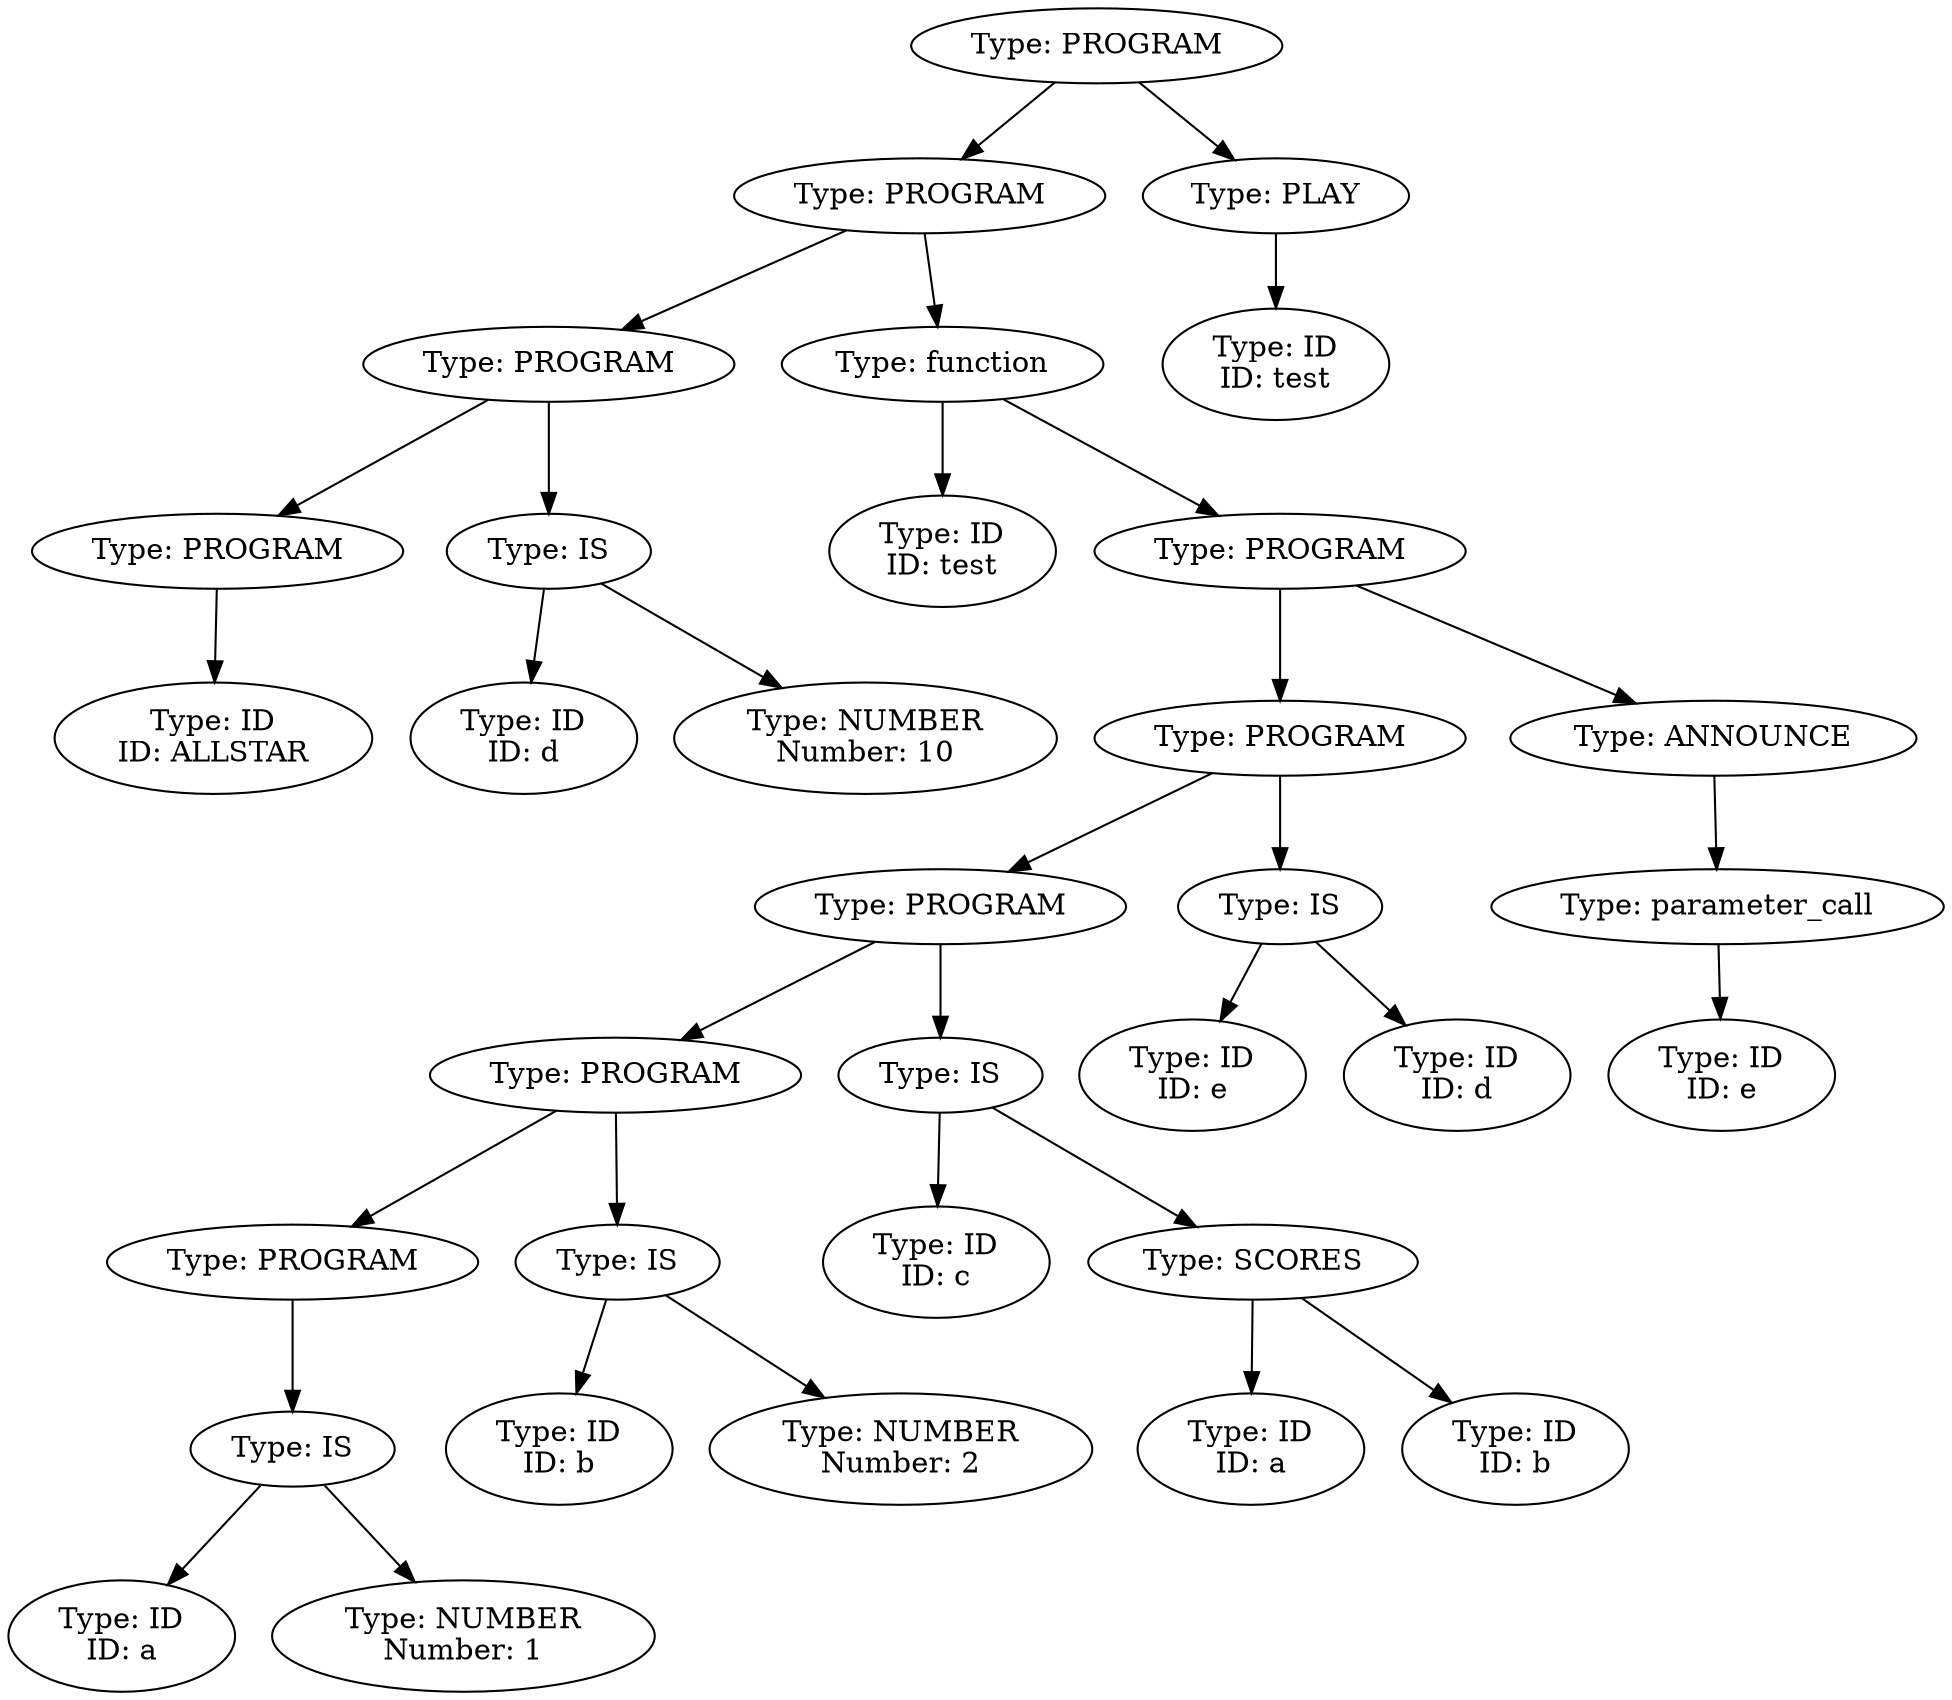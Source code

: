digraph ast {
"0x7fffb8622ff0" [label="Type: PROGRAM"];
"0x7fffb8622ff0" -> "0x7fffb8622f10";
"0x7fffb8622f10" [label="Type: PROGRAM"];
"0x7fffb8622f10" -> "0x7fffb8622770";
"0x7fffb8622770" [label="Type: PROGRAM"];
"0x7fffb8622770" -> "0x7fffb8622670";
"0x7fffb8622670" [label="Type: PROGRAM"];
"0x7fffb8622670" -> "0x7fffb8622610";
"0x7fffb8622610" [label="Type: ID\nID: ALLSTAR"];
"0x7fffb8622770" -> "0x7fffb8622730";
"0x7fffb8622730" [label="Type: IS"];
"0x7fffb8622730" -> "0x7fffb86226b0";
"0x7fffb86226b0" [label="Type: ID\nID: d"];
"0x7fffb8622730" -> "0x7fffb86226f0";
"0x7fffb86226f0" [label="Type: NUMBER\nNumber: 10"];
"0x7fffb8622f10" -> "0x7fffb8622ed0";
"0x7fffb8622ed0" [label="Type: function"];
"0x7fffb8622ed0" -> "0x7fffb86227d0";
"0x7fffb86227d0" [label="Type: ID\nID: test"];
"0x7fffb8622ed0" -> "0x7fffb8622e90";
"0x7fffb8622e90" [label="Type: PROGRAM"];
"0x7fffb8622e90" -> "0x7fffb8622d70";
"0x7fffb8622d70" [label="Type: PROGRAM"];
"0x7fffb8622d70" -> "0x7fffb8622c50";
"0x7fffb8622c50" [label="Type: PROGRAM"];
"0x7fffb8622c50" -> "0x7fffb8622a10";
"0x7fffb8622a10" [label="Type: PROGRAM"];
"0x7fffb8622a10" -> "0x7fffb8622910";
"0x7fffb8622910" [label="Type: PROGRAM"];
"0x7fffb8622910" -> "0x7fffb86228d0";
"0x7fffb86228d0" [label="Type: IS"];
"0x7fffb86228d0" -> "0x7fffb8622830";
"0x7fffb8622830" [label="Type: ID\nID: a"];
"0x7fffb86228d0" -> "0x7fffb8622870";
"0x7fffb8622870" [label="Type: NUMBER\nNumber: 1"];
"0x7fffb8622a10" -> "0x7fffb86229d0";
"0x7fffb86229d0" [label="Type: IS"];
"0x7fffb86229d0" -> "0x7fffb8622950";
"0x7fffb8622950" [label="Type: ID\nID: b"];
"0x7fffb86229d0" -> "0x7fffb8622990";
"0x7fffb8622990" [label="Type: NUMBER\nNumber: 2"];
"0x7fffb8622c50" -> "0x7fffb8622c10";
"0x7fffb8622c10" [label="Type: IS"];
"0x7fffb8622c10" -> "0x7fffb8622ab0";
"0x7fffb8622ab0" [label="Type: ID\nID: c"];
"0x7fffb8622c10" -> "0x7fffb8622bd0";
"0x7fffb8622bd0" [label="Type: SCORES"];
"0x7fffb8622bd0" -> "0x7fffb8622b10";
"0x7fffb8622b10" [label="Type: ID\nID: a"];
"0x7fffb8622bd0" -> "0x7fffb8622b70";
"0x7fffb8622b70" [label="Type: ID\nID: b"];
"0x7fffb8622d70" -> "0x7fffb8622d30";
"0x7fffb8622d30" [label="Type: IS"];
"0x7fffb8622d30" -> "0x7fffb8622c90";
"0x7fffb8622c90" [label="Type: ID\nID: e"];
"0x7fffb8622d30" -> "0x7fffb8622cf0";
"0x7fffb8622cf0" [label="Type: ID\nID: d"];
"0x7fffb8622e90" -> "0x7fffb8622e50";
"0x7fffb8622e50" [label="Type: ANNOUNCE"];
"0x7fffb8622e50" -> "0x7fffb8622e10";
"0x7fffb8622e10" [label="Type: parameter_call"];
"0x7fffb8622e10" -> "0x7fffb8622dd0";
"0x7fffb8622dd0" [label="Type: ID\nID: e"];
"0x7fffb8622ff0" -> "0x7fffb8622fb0";
"0x7fffb8622fb0" [label="Type: PLAY"];
"0x7fffb8622fb0" -> "0x7fffb8622f70";
"0x7fffb8622f70" [label="Type: ID\nID: test"];
}
